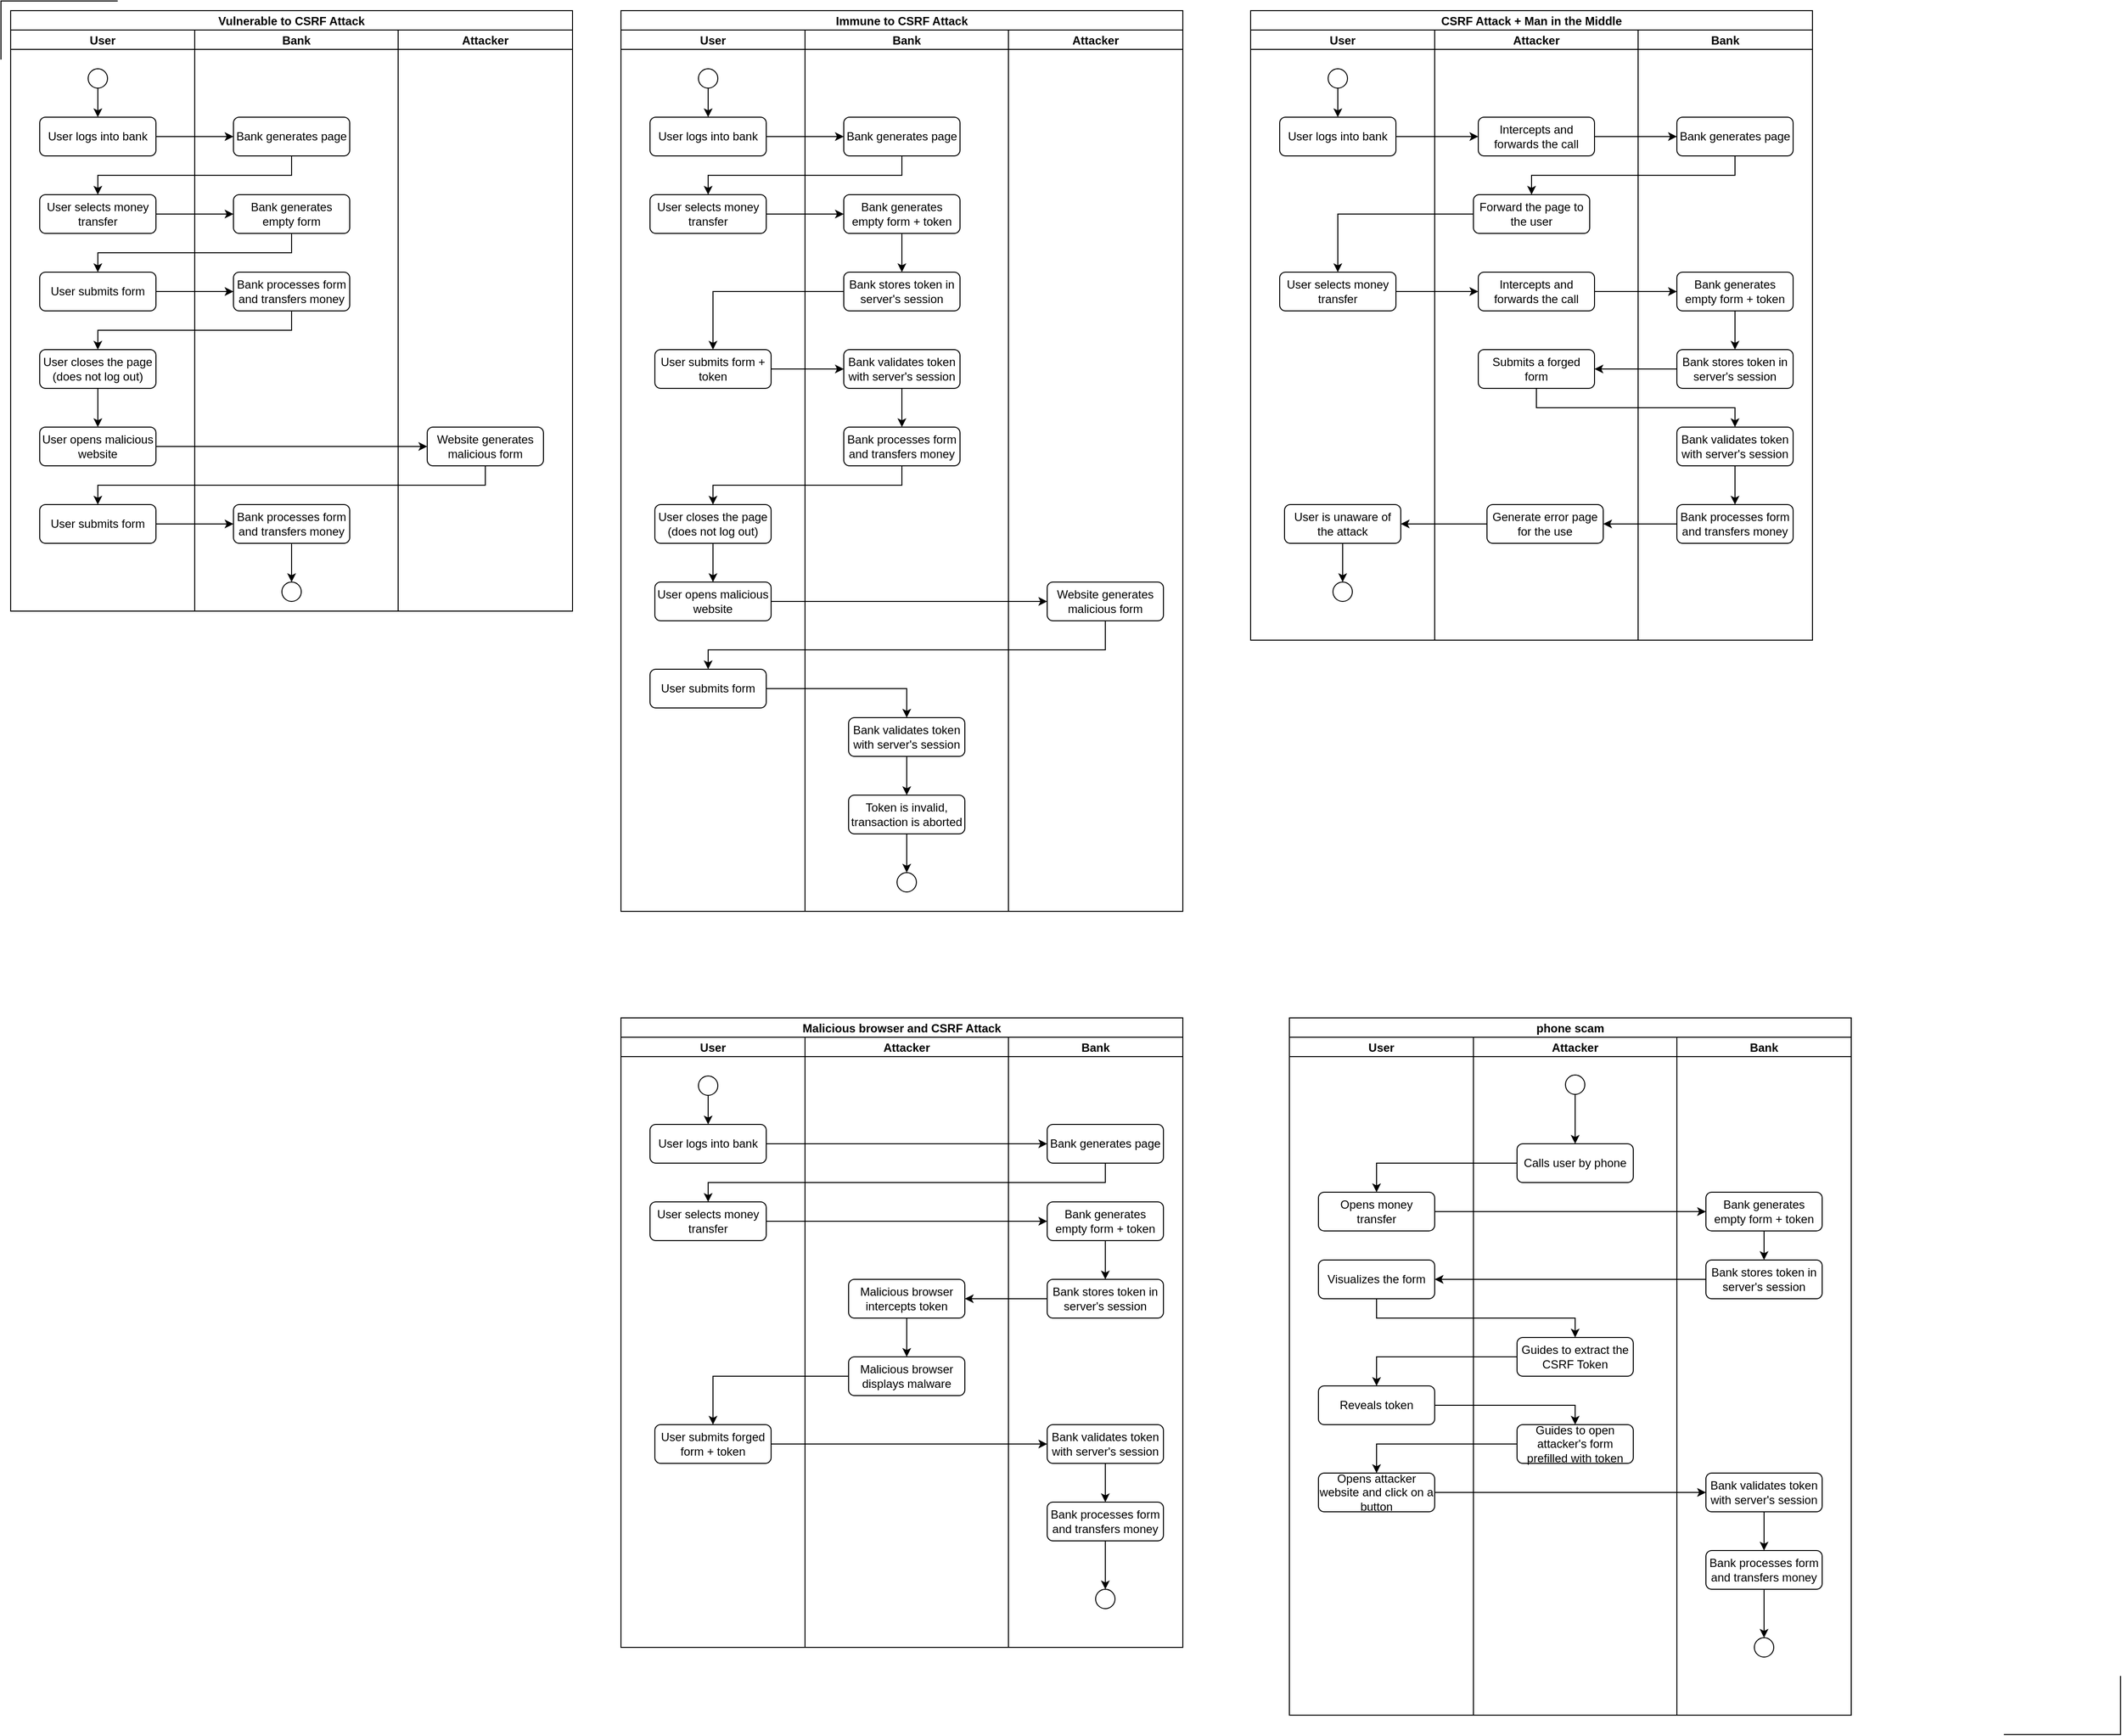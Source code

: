 <mxfile version="17.0.0" type="device"><diagram id="C5RBs43oDa-KdzZeNtuy" name="Page-1"><mxGraphModel dx="1186" dy="651" grid="1" gridSize="10" guides="1" tooltips="1" connect="1" arrows="1" fold="1" page="1" pageScale="1" pageWidth="827" pageHeight="1169" math="0" shadow="0"><root><mxCell id="WIyWlLk6GJQsqaUBKTNV-0"/><mxCell id="WIyWlLk6GJQsqaUBKTNV-1" parent="WIyWlLk6GJQsqaUBKTNV-0"/><mxCell id="8cMcLEsgt0kkqjrDDpPG-2" value="" style="edgeStyle=orthogonalEdgeStyle;rounded=0;orthogonalLoop=1;jettySize=auto;html=1;" parent="WIyWlLk6GJQsqaUBKTNV-1" source="WIyWlLk6GJQsqaUBKTNV-3" target="WIyWlLk6GJQsqaUBKTNV-11" edge="1"><mxGeometry relative="1" as="geometry"/></mxCell><mxCell id="WIyWlLk6GJQsqaUBKTNV-3" value="User logs into bank" style="rounded=1;whiteSpace=wrap;html=1;fontSize=12;glass=0;strokeWidth=1;shadow=0;" parent="WIyWlLk6GJQsqaUBKTNV-1" vertex="1"><mxGeometry x="40" y="180" width="120" height="40" as="geometry"/></mxCell><mxCell id="8cMcLEsgt0kkqjrDDpPG-7" value="" style="edgeStyle=orthogonalEdgeStyle;rounded=0;orthogonalLoop=1;jettySize=auto;html=1;entryX=0.5;entryY=0;entryDx=0;entryDy=0;" parent="WIyWlLk6GJQsqaUBKTNV-1" source="WIyWlLk6GJQsqaUBKTNV-11" target="8cMcLEsgt0kkqjrDDpPG-3" edge="1"><mxGeometry relative="1" as="geometry"><Array as="points"><mxPoint x="300" y="240"/><mxPoint x="100" y="240"/></Array></mxGeometry></mxCell><mxCell id="WIyWlLk6GJQsqaUBKTNV-11" value="Bank generates page" style="rounded=1;whiteSpace=wrap;html=1;fontSize=12;glass=0;strokeWidth=1;shadow=0;" parent="WIyWlLk6GJQsqaUBKTNV-1" vertex="1"><mxGeometry x="240" y="180" width="120" height="40" as="geometry"/></mxCell><mxCell id="8cMcLEsgt0kkqjrDDpPG-1" value="" style="edgeStyle=orthogonalEdgeStyle;rounded=0;orthogonalLoop=1;jettySize=auto;html=1;" parent="WIyWlLk6GJQsqaUBKTNV-1" source="8cMcLEsgt0kkqjrDDpPG-0" target="WIyWlLk6GJQsqaUBKTNV-3" edge="1"><mxGeometry relative="1" as="geometry"/></mxCell><mxCell id="8cMcLEsgt0kkqjrDDpPG-0" value="" style="ellipse;whiteSpace=wrap;html=1;aspect=fixed;" parent="WIyWlLk6GJQsqaUBKTNV-1" vertex="1"><mxGeometry x="90" y="130" width="20" height="20" as="geometry"/></mxCell><mxCell id="8cMcLEsgt0kkqjrDDpPG-6" value="" style="edgeStyle=orthogonalEdgeStyle;rounded=0;orthogonalLoop=1;jettySize=auto;html=1;" parent="WIyWlLk6GJQsqaUBKTNV-1" source="8cMcLEsgt0kkqjrDDpPG-3" target="8cMcLEsgt0kkqjrDDpPG-5" edge="1"><mxGeometry relative="1" as="geometry"/></mxCell><mxCell id="8cMcLEsgt0kkqjrDDpPG-3" value="User selects money transfer" style="rounded=1;whiteSpace=wrap;html=1;fontSize=12;glass=0;strokeWidth=1;shadow=0;" parent="WIyWlLk6GJQsqaUBKTNV-1" vertex="1"><mxGeometry x="40" y="260" width="120" height="40" as="geometry"/></mxCell><mxCell id="8cMcLEsgt0kkqjrDDpPG-10" style="edgeStyle=orthogonalEdgeStyle;rounded=0;orthogonalLoop=1;jettySize=auto;html=1;" parent="WIyWlLk6GJQsqaUBKTNV-1" source="8cMcLEsgt0kkqjrDDpPG-5" target="8cMcLEsgt0kkqjrDDpPG-8" edge="1"><mxGeometry relative="1" as="geometry"><Array as="points"><mxPoint x="300" y="320"/><mxPoint x="100" y="320"/></Array></mxGeometry></mxCell><mxCell id="8cMcLEsgt0kkqjrDDpPG-5" value="Bank generates empty form" style="rounded=1;whiteSpace=wrap;html=1;fontSize=12;glass=0;strokeWidth=1;shadow=0;" parent="WIyWlLk6GJQsqaUBKTNV-1" vertex="1"><mxGeometry x="240" y="260" width="120" height="40" as="geometry"/></mxCell><mxCell id="8cMcLEsgt0kkqjrDDpPG-11" value="" style="edgeStyle=orthogonalEdgeStyle;rounded=0;orthogonalLoop=1;jettySize=auto;html=1;" parent="WIyWlLk6GJQsqaUBKTNV-1" source="8cMcLEsgt0kkqjrDDpPG-8" target="8cMcLEsgt0kkqjrDDpPG-9" edge="1"><mxGeometry relative="1" as="geometry"/></mxCell><mxCell id="8cMcLEsgt0kkqjrDDpPG-15" value="" style="edgeStyle=orthogonalEdgeStyle;rounded=0;orthogonalLoop=1;jettySize=auto;html=1;exitX=0.5;exitY=1;exitDx=0;exitDy=0;" parent="WIyWlLk6GJQsqaUBKTNV-1" source="8cMcLEsgt0kkqjrDDpPG-9" target="8cMcLEsgt0kkqjrDDpPG-14" edge="1"><mxGeometry relative="1" as="geometry"/></mxCell><mxCell id="8cMcLEsgt0kkqjrDDpPG-8" value="User submits form" style="rounded=1;whiteSpace=wrap;html=1;fontSize=12;glass=0;strokeWidth=1;shadow=0;" parent="WIyWlLk6GJQsqaUBKTNV-1" vertex="1"><mxGeometry x="40" y="340" width="120" height="40" as="geometry"/></mxCell><mxCell id="8cMcLEsgt0kkqjrDDpPG-9" value="Bank processes form and transfers money" style="rounded=1;whiteSpace=wrap;html=1;fontSize=12;glass=0;strokeWidth=1;shadow=0;" parent="WIyWlLk6GJQsqaUBKTNV-1" vertex="1"><mxGeometry x="240" y="340" width="120" height="40" as="geometry"/></mxCell><mxCell id="8cMcLEsgt0kkqjrDDpPG-17" value="" style="edgeStyle=orthogonalEdgeStyle;rounded=0;orthogonalLoop=1;jettySize=auto;html=1;" parent="WIyWlLk6GJQsqaUBKTNV-1" source="8cMcLEsgt0kkqjrDDpPG-14" target="8cMcLEsgt0kkqjrDDpPG-16" edge="1"><mxGeometry relative="1" as="geometry"/></mxCell><mxCell id="8cMcLEsgt0kkqjrDDpPG-14" value="User closes the page (does not log out)" style="rounded=1;whiteSpace=wrap;html=1;fontSize=12;glass=0;strokeWidth=1;shadow=0;" parent="WIyWlLk6GJQsqaUBKTNV-1" vertex="1"><mxGeometry x="40" y="420" width="120" height="40" as="geometry"/></mxCell><mxCell id="8cMcLEsgt0kkqjrDDpPG-20" value="" style="edgeStyle=orthogonalEdgeStyle;rounded=0;orthogonalLoop=1;jettySize=auto;html=1;" parent="WIyWlLk6GJQsqaUBKTNV-1" source="8cMcLEsgt0kkqjrDDpPG-16" target="8cMcLEsgt0kkqjrDDpPG-18" edge="1"><mxGeometry relative="1" as="geometry"/></mxCell><mxCell id="8cMcLEsgt0kkqjrDDpPG-16" value="User opens malicious website" style="rounded=1;whiteSpace=wrap;html=1;fontSize=12;glass=0;strokeWidth=1;shadow=0;" parent="WIyWlLk6GJQsqaUBKTNV-1" vertex="1"><mxGeometry x="40" y="500" width="120" height="40" as="geometry"/></mxCell><mxCell id="8cMcLEsgt0kkqjrDDpPG-24" value="" style="edgeStyle=orthogonalEdgeStyle;rounded=0;orthogonalLoop=1;jettySize=auto;html=1;" parent="WIyWlLk6GJQsqaUBKTNV-1" source="8cMcLEsgt0kkqjrDDpPG-18" target="8cMcLEsgt0kkqjrDDpPG-21" edge="1"><mxGeometry relative="1" as="geometry"><Array as="points"><mxPoint x="500" y="560"/><mxPoint x="100" y="560"/></Array></mxGeometry></mxCell><mxCell id="8cMcLEsgt0kkqjrDDpPG-18" value="Website generates malicious form" style="rounded=1;whiteSpace=wrap;html=1;fontSize=12;glass=0;strokeWidth=1;shadow=0;" parent="WIyWlLk6GJQsqaUBKTNV-1" vertex="1"><mxGeometry x="440" y="500" width="120" height="40" as="geometry"/></mxCell><mxCell id="8cMcLEsgt0kkqjrDDpPG-23" value="" style="edgeStyle=orthogonalEdgeStyle;rounded=0;orthogonalLoop=1;jettySize=auto;html=1;" parent="WIyWlLk6GJQsqaUBKTNV-1" source="8cMcLEsgt0kkqjrDDpPG-21" target="8cMcLEsgt0kkqjrDDpPG-22" edge="1"><mxGeometry relative="1" as="geometry"/></mxCell><mxCell id="8cMcLEsgt0kkqjrDDpPG-21" value="User submits form" style="rounded=1;whiteSpace=wrap;html=1;fontSize=12;glass=0;strokeWidth=1;shadow=0;" parent="WIyWlLk6GJQsqaUBKTNV-1" vertex="1"><mxGeometry x="40" y="580" width="120" height="40" as="geometry"/></mxCell><mxCell id="8cMcLEsgt0kkqjrDDpPG-26" value="" style="edgeStyle=orthogonalEdgeStyle;rounded=0;orthogonalLoop=1;jettySize=auto;html=1;" parent="WIyWlLk6GJQsqaUBKTNV-1" source="8cMcLEsgt0kkqjrDDpPG-22" target="8cMcLEsgt0kkqjrDDpPG-25" edge="1"><mxGeometry relative="1" as="geometry"/></mxCell><mxCell id="8cMcLEsgt0kkqjrDDpPG-22" value="Bank processes form and transfers money" style="rounded=1;whiteSpace=wrap;html=1;fontSize=12;glass=0;strokeWidth=1;shadow=0;" parent="WIyWlLk6GJQsqaUBKTNV-1" vertex="1"><mxGeometry x="240" y="580" width="120" height="40" as="geometry"/></mxCell><mxCell id="8cMcLEsgt0kkqjrDDpPG-25" value="" style="ellipse;whiteSpace=wrap;html=1;aspect=fixed;" parent="WIyWlLk6GJQsqaUBKTNV-1" vertex="1"><mxGeometry x="290" y="660" width="20" height="20" as="geometry"/></mxCell><mxCell id="8cMcLEsgt0kkqjrDDpPG-27" value="Vulnerable to CSRF Attack" style="swimlane;childLayout=stackLayout;resizeParent=1;resizeParentMax=0;startSize=20;" parent="WIyWlLk6GJQsqaUBKTNV-1" vertex="1"><mxGeometry x="10" y="70" width="580" height="620" as="geometry"/></mxCell><mxCell id="8cMcLEsgt0kkqjrDDpPG-28" value="User" style="swimlane;startSize=20;" parent="8cMcLEsgt0kkqjrDDpPG-27" vertex="1"><mxGeometry y="20" width="190" height="600" as="geometry"/></mxCell><mxCell id="8cMcLEsgt0kkqjrDDpPG-29" value="Bank" style="swimlane;startSize=20;" parent="8cMcLEsgt0kkqjrDDpPG-27" vertex="1"><mxGeometry x="190" y="20" width="210" height="600" as="geometry"/></mxCell><mxCell id="8cMcLEsgt0kkqjrDDpPG-30" value="Attacker" style="swimlane;startSize=20;" parent="8cMcLEsgt0kkqjrDDpPG-27" vertex="1"><mxGeometry x="400" y="20" width="180" height="600" as="geometry"/></mxCell><mxCell id="8cMcLEsgt0kkqjrDDpPG-32" value="" style="edgeStyle=orthogonalEdgeStyle;rounded=0;orthogonalLoop=1;jettySize=auto;html=1;" parent="WIyWlLk6GJQsqaUBKTNV-1" source="8cMcLEsgt0kkqjrDDpPG-33" target="8cMcLEsgt0kkqjrDDpPG-35" edge="1"><mxGeometry relative="1" as="geometry"/></mxCell><mxCell id="8cMcLEsgt0kkqjrDDpPG-33" value="User logs into bank" style="rounded=1;whiteSpace=wrap;html=1;fontSize=12;glass=0;strokeWidth=1;shadow=0;" parent="WIyWlLk6GJQsqaUBKTNV-1" vertex="1"><mxGeometry x="670" y="180" width="120" height="40" as="geometry"/></mxCell><mxCell id="8cMcLEsgt0kkqjrDDpPG-34" value="" style="edgeStyle=orthogonalEdgeStyle;rounded=0;orthogonalLoop=1;jettySize=auto;html=1;entryX=0.5;entryY=0;entryDx=0;entryDy=0;" parent="WIyWlLk6GJQsqaUBKTNV-1" source="8cMcLEsgt0kkqjrDDpPG-35" target="8cMcLEsgt0kkqjrDDpPG-39" edge="1"><mxGeometry relative="1" as="geometry"><Array as="points"><mxPoint x="930" y="240"/><mxPoint x="730" y="240"/></Array></mxGeometry></mxCell><mxCell id="8cMcLEsgt0kkqjrDDpPG-35" value="Bank generates page" style="rounded=1;whiteSpace=wrap;html=1;fontSize=12;glass=0;strokeWidth=1;shadow=0;" parent="WIyWlLk6GJQsqaUBKTNV-1" vertex="1"><mxGeometry x="870" y="180" width="120" height="40" as="geometry"/></mxCell><mxCell id="8cMcLEsgt0kkqjrDDpPG-36" value="" style="edgeStyle=orthogonalEdgeStyle;rounded=0;orthogonalLoop=1;jettySize=auto;html=1;" parent="WIyWlLk6GJQsqaUBKTNV-1" source="8cMcLEsgt0kkqjrDDpPG-37" target="8cMcLEsgt0kkqjrDDpPG-33" edge="1"><mxGeometry relative="1" as="geometry"/></mxCell><mxCell id="8cMcLEsgt0kkqjrDDpPG-37" value="" style="ellipse;whiteSpace=wrap;html=1;aspect=fixed;" parent="WIyWlLk6GJQsqaUBKTNV-1" vertex="1"><mxGeometry x="720" y="130" width="20" height="20" as="geometry"/></mxCell><mxCell id="8cMcLEsgt0kkqjrDDpPG-38" value="" style="edgeStyle=orthogonalEdgeStyle;rounded=0;orthogonalLoop=1;jettySize=auto;html=1;" parent="WIyWlLk6GJQsqaUBKTNV-1" source="8cMcLEsgt0kkqjrDDpPG-39" target="8cMcLEsgt0kkqjrDDpPG-41" edge="1"><mxGeometry relative="1" as="geometry"/></mxCell><mxCell id="8cMcLEsgt0kkqjrDDpPG-39" value="User selects money transfer" style="rounded=1;whiteSpace=wrap;html=1;fontSize=12;glass=0;strokeWidth=1;shadow=0;" parent="WIyWlLk6GJQsqaUBKTNV-1" vertex="1"><mxGeometry x="670" y="260" width="120" height="40" as="geometry"/></mxCell><mxCell id="8cMcLEsgt0kkqjrDDpPG-40" style="edgeStyle=orthogonalEdgeStyle;rounded=0;orthogonalLoop=1;jettySize=auto;html=1;entryX=0.5;entryY=0;entryDx=0;entryDy=0;" parent="WIyWlLk6GJQsqaUBKTNV-1" source="8cMcLEsgt0kkqjrDDpPG-41" target="8cMcLEsgt0kkqjrDDpPG-61" edge="1"><mxGeometry relative="1" as="geometry"><Array as="points"><mxPoint x="930" y="330"/><mxPoint x="930" y="330"/></Array></mxGeometry></mxCell><mxCell id="8cMcLEsgt0kkqjrDDpPG-41" value="Bank generates empty form + token" style="rounded=1;whiteSpace=wrap;html=1;fontSize=12;glass=0;strokeWidth=1;shadow=0;" parent="WIyWlLk6GJQsqaUBKTNV-1" vertex="1"><mxGeometry x="870" y="260" width="120" height="40" as="geometry"/></mxCell><mxCell id="8cMcLEsgt0kkqjrDDpPG-57" value="Immune to CSRF Attack" style="swimlane;childLayout=stackLayout;resizeParent=1;resizeParentMax=0;startSize=20;" parent="WIyWlLk6GJQsqaUBKTNV-1" vertex="1"><mxGeometry x="640" y="70" width="580" height="930" as="geometry"/></mxCell><mxCell id="8cMcLEsgt0kkqjrDDpPG-58" value="User" style="swimlane;startSize=20;" parent="8cMcLEsgt0kkqjrDDpPG-57" vertex="1"><mxGeometry y="20" width="190" height="910" as="geometry"/></mxCell><mxCell id="8cMcLEsgt0kkqjrDDpPG-44" value="User submits form + token" style="rounded=1;whiteSpace=wrap;html=1;fontSize=12;glass=0;strokeWidth=1;shadow=0;" parent="8cMcLEsgt0kkqjrDDpPG-58" vertex="1"><mxGeometry x="35" y="330" width="120" height="40" as="geometry"/></mxCell><mxCell id="8cMcLEsgt0kkqjrDDpPG-47" value="User closes the page (does not log out)" style="rounded=1;whiteSpace=wrap;html=1;fontSize=12;glass=0;strokeWidth=1;shadow=0;" parent="8cMcLEsgt0kkqjrDDpPG-58" vertex="1"><mxGeometry x="35" y="490" width="120" height="40" as="geometry"/></mxCell><mxCell id="8cMcLEsgt0kkqjrDDpPG-49" value="User opens malicious website" style="rounded=1;whiteSpace=wrap;html=1;fontSize=12;glass=0;strokeWidth=1;shadow=0;" parent="8cMcLEsgt0kkqjrDDpPG-58" vertex="1"><mxGeometry x="35" y="570" width="120" height="40" as="geometry"/></mxCell><mxCell id="8cMcLEsgt0kkqjrDDpPG-46" value="" style="edgeStyle=orthogonalEdgeStyle;rounded=0;orthogonalLoop=1;jettySize=auto;html=1;" parent="8cMcLEsgt0kkqjrDDpPG-58" source="8cMcLEsgt0kkqjrDDpPG-47" target="8cMcLEsgt0kkqjrDDpPG-49" edge="1"><mxGeometry relative="1" as="geometry"/></mxCell><mxCell id="8cMcLEsgt0kkqjrDDpPG-53" value="User submits form" style="rounded=1;whiteSpace=wrap;html=1;fontSize=12;glass=0;strokeWidth=1;shadow=0;" parent="8cMcLEsgt0kkqjrDDpPG-58" vertex="1"><mxGeometry x="30" y="660" width="120" height="40" as="geometry"/></mxCell><mxCell id="8cMcLEsgt0kkqjrDDpPG-59" value="Bank" style="swimlane;startSize=20;" parent="8cMcLEsgt0kkqjrDDpPG-57" vertex="1"><mxGeometry x="190" y="20" width="210" height="910" as="geometry"/></mxCell><mxCell id="8cMcLEsgt0kkqjrDDpPG-45" value="Bank processes form and transfers money" style="rounded=1;whiteSpace=wrap;html=1;fontSize=12;glass=0;strokeWidth=1;shadow=0;" parent="8cMcLEsgt0kkqjrDDpPG-59" vertex="1"><mxGeometry x="40" y="410" width="120" height="40" as="geometry"/></mxCell><mxCell id="8cMcLEsgt0kkqjrDDpPG-55" value="Bank validates token with server's session" style="rounded=1;whiteSpace=wrap;html=1;fontSize=12;glass=0;strokeWidth=1;shadow=0;" parent="8cMcLEsgt0kkqjrDDpPG-59" vertex="1"><mxGeometry x="45" y="710" width="120" height="40" as="geometry"/></mxCell><mxCell id="8cMcLEsgt0kkqjrDDpPG-56" value="" style="ellipse;whiteSpace=wrap;html=1;aspect=fixed;" parent="8cMcLEsgt0kkqjrDDpPG-59" vertex="1"><mxGeometry x="95" y="870" width="20" height="20" as="geometry"/></mxCell><mxCell id="8cMcLEsgt0kkqjrDDpPG-54" value="" style="edgeStyle=orthogonalEdgeStyle;rounded=0;orthogonalLoop=1;jettySize=auto;html=1;entryX=0.5;entryY=0;entryDx=0;entryDy=0;" parent="8cMcLEsgt0kkqjrDDpPG-59" source="8cMcLEsgt0kkqjrDDpPG-55" target="8cMcLEsgt0kkqjrDDpPG-66" edge="1"><mxGeometry relative="1" as="geometry"/></mxCell><mxCell id="8cMcLEsgt0kkqjrDDpPG-61" value="&lt;div&gt;Bank stores token in server's session&lt;/div&gt;" style="rounded=1;whiteSpace=wrap;html=1;fontSize=12;glass=0;strokeWidth=1;shadow=0;" parent="8cMcLEsgt0kkqjrDDpPG-59" vertex="1"><mxGeometry x="40" y="250" width="120" height="40" as="geometry"/></mxCell><mxCell id="8cMcLEsgt0kkqjrDDpPG-65" value="" style="edgeStyle=orthogonalEdgeStyle;rounded=0;orthogonalLoop=1;jettySize=auto;html=1;" parent="8cMcLEsgt0kkqjrDDpPG-59" source="8cMcLEsgt0kkqjrDDpPG-64" target="8cMcLEsgt0kkqjrDDpPG-45" edge="1"><mxGeometry relative="1" as="geometry"/></mxCell><mxCell id="8cMcLEsgt0kkqjrDDpPG-64" value="Bank validates token with server's session" style="rounded=1;whiteSpace=wrap;html=1;fontSize=12;glass=0;strokeWidth=1;shadow=0;" parent="8cMcLEsgt0kkqjrDDpPG-59" vertex="1"><mxGeometry x="40" y="330" width="120" height="40" as="geometry"/></mxCell><mxCell id="8cMcLEsgt0kkqjrDDpPG-67" value="" style="edgeStyle=orthogonalEdgeStyle;rounded=0;orthogonalLoop=1;jettySize=auto;html=1;" parent="8cMcLEsgt0kkqjrDDpPG-59" source="8cMcLEsgt0kkqjrDDpPG-66" target="8cMcLEsgt0kkqjrDDpPG-56" edge="1"><mxGeometry relative="1" as="geometry"/></mxCell><mxCell id="8cMcLEsgt0kkqjrDDpPG-66" value="Token is invalid, transaction is aborted" style="rounded=1;whiteSpace=wrap;html=1;fontSize=12;glass=0;strokeWidth=1;shadow=0;" parent="8cMcLEsgt0kkqjrDDpPG-59" vertex="1"><mxGeometry x="45" y="790" width="120" height="40" as="geometry"/></mxCell><mxCell id="8cMcLEsgt0kkqjrDDpPG-60" value="Attacker" style="swimlane;startSize=20;" parent="8cMcLEsgt0kkqjrDDpPG-57" vertex="1"><mxGeometry x="400" y="20" width="180" height="910" as="geometry"/></mxCell><mxCell id="8cMcLEsgt0kkqjrDDpPG-51" value="Website generates malicious form" style="rounded=1;whiteSpace=wrap;html=1;fontSize=12;glass=0;strokeWidth=1;shadow=0;" parent="8cMcLEsgt0kkqjrDDpPG-60" vertex="1"><mxGeometry x="40" y="570" width="120" height="40" as="geometry"/></mxCell><mxCell id="8cMcLEsgt0kkqjrDDpPG-43" value="" style="edgeStyle=orthogonalEdgeStyle;rounded=0;orthogonalLoop=1;jettySize=auto;html=1;exitX=0.5;exitY=1;exitDx=0;exitDy=0;" parent="8cMcLEsgt0kkqjrDDpPG-57" source="8cMcLEsgt0kkqjrDDpPG-45" target="8cMcLEsgt0kkqjrDDpPG-47" edge="1"><mxGeometry relative="1" as="geometry"/></mxCell><mxCell id="8cMcLEsgt0kkqjrDDpPG-42" value="" style="edgeStyle=orthogonalEdgeStyle;rounded=0;orthogonalLoop=1;jettySize=auto;html=1;" parent="8cMcLEsgt0kkqjrDDpPG-57" source="8cMcLEsgt0kkqjrDDpPG-44" target="8cMcLEsgt0kkqjrDDpPG-64" edge="1"><mxGeometry relative="1" as="geometry"><mxPoint x="250" y="370" as="targetPoint"/><Array as="points"/></mxGeometry></mxCell><mxCell id="8cMcLEsgt0kkqjrDDpPG-52" value="" style="edgeStyle=orthogonalEdgeStyle;rounded=0;orthogonalLoop=1;jettySize=auto;html=1;" parent="8cMcLEsgt0kkqjrDDpPG-57" source="8cMcLEsgt0kkqjrDDpPG-53" target="8cMcLEsgt0kkqjrDDpPG-55" edge="1"><mxGeometry relative="1" as="geometry"/></mxCell><mxCell id="8cMcLEsgt0kkqjrDDpPG-50" value="" style="edgeStyle=orthogonalEdgeStyle;rounded=0;orthogonalLoop=1;jettySize=auto;html=1;" parent="8cMcLEsgt0kkqjrDDpPG-57" source="8cMcLEsgt0kkqjrDDpPG-51" target="8cMcLEsgt0kkqjrDDpPG-53" edge="1"><mxGeometry relative="1" as="geometry"><Array as="points"><mxPoint x="90" y="660"/></Array></mxGeometry></mxCell><mxCell id="8cMcLEsgt0kkqjrDDpPG-48" value="" style="edgeStyle=orthogonalEdgeStyle;rounded=0;orthogonalLoop=1;jettySize=auto;html=1;" parent="8cMcLEsgt0kkqjrDDpPG-57" source="8cMcLEsgt0kkqjrDDpPG-49" target="8cMcLEsgt0kkqjrDDpPG-51" edge="1"><mxGeometry relative="1" as="geometry"/></mxCell><mxCell id="8cMcLEsgt0kkqjrDDpPG-63" value="" style="edgeStyle=orthogonalEdgeStyle;rounded=0;orthogonalLoop=1;jettySize=auto;html=1;" parent="8cMcLEsgt0kkqjrDDpPG-57" source="8cMcLEsgt0kkqjrDDpPG-61" target="8cMcLEsgt0kkqjrDDpPG-44" edge="1"><mxGeometry relative="1" as="geometry"/></mxCell><mxCell id="8cMcLEsgt0kkqjrDDpPG-68" value="" style="shape=partialRectangle;whiteSpace=wrap;html=1;bottom=0;right=0;fillColor=none;" parent="WIyWlLk6GJQsqaUBKTNV-1" vertex="1"><mxGeometry y="60" width="120" height="60" as="geometry"/></mxCell><mxCell id="XbfTNyI1AYg-lKinc2ip-0" value="" style="edgeStyle=orthogonalEdgeStyle;rounded=0;orthogonalLoop=1;jettySize=auto;html=1;entryX=0;entryY=0.5;entryDx=0;entryDy=0;" edge="1" parent="WIyWlLk6GJQsqaUBKTNV-1" source="XbfTNyI1AYg-lKinc2ip-1" target="XbfTNyI1AYg-lKinc2ip-37"><mxGeometry relative="1" as="geometry"/></mxCell><mxCell id="XbfTNyI1AYg-lKinc2ip-1" value="User logs into bank" style="rounded=1;whiteSpace=wrap;html=1;fontSize=12;glass=0;strokeWidth=1;shadow=0;" vertex="1" parent="WIyWlLk6GJQsqaUBKTNV-1"><mxGeometry x="1320" y="180" width="120" height="40" as="geometry"/></mxCell><mxCell id="XbfTNyI1AYg-lKinc2ip-4" value="" style="edgeStyle=orthogonalEdgeStyle;rounded=0;orthogonalLoop=1;jettySize=auto;html=1;" edge="1" parent="WIyWlLk6GJQsqaUBKTNV-1" source="XbfTNyI1AYg-lKinc2ip-5" target="XbfTNyI1AYg-lKinc2ip-1"><mxGeometry relative="1" as="geometry"/></mxCell><mxCell id="XbfTNyI1AYg-lKinc2ip-5" value="" style="ellipse;whiteSpace=wrap;html=1;aspect=fixed;" vertex="1" parent="WIyWlLk6GJQsqaUBKTNV-1"><mxGeometry x="1370" y="130" width="20" height="20" as="geometry"/></mxCell><mxCell id="XbfTNyI1AYg-lKinc2ip-10" value="CSRF Attack + Man in the Middle" style="swimlane;childLayout=stackLayout;resizeParent=1;resizeParentMax=0;startSize=20;" vertex="1" parent="WIyWlLk6GJQsqaUBKTNV-1"><mxGeometry x="1290" y="70" width="580" height="650" as="geometry"/></mxCell><mxCell id="XbfTNyI1AYg-lKinc2ip-49" value="" style="edgeStyle=orthogonalEdgeStyle;rounded=0;orthogonalLoop=1;jettySize=auto;html=1;" edge="1" parent="XbfTNyI1AYg-lKinc2ip-10" source="XbfTNyI1AYg-lKinc2ip-18" target="XbfTNyI1AYg-lKinc2ip-13"><mxGeometry relative="1" as="geometry"/></mxCell><mxCell id="XbfTNyI1AYg-lKinc2ip-15" value="" style="edgeStyle=orthogonalEdgeStyle;rounded=0;orthogonalLoop=1;jettySize=auto;html=1;" edge="1" parent="XbfTNyI1AYg-lKinc2ip-10" source="XbfTNyI1AYg-lKinc2ip-13" target="XbfTNyI1AYg-lKinc2ip-14"><mxGeometry relative="1" as="geometry"/></mxCell><mxCell id="XbfTNyI1AYg-lKinc2ip-54" value="" style="edgeStyle=orthogonalEdgeStyle;rounded=0;orthogonalLoop=1;jettySize=auto;html=1;" edge="1" parent="XbfTNyI1AYg-lKinc2ip-10" source="XbfTNyI1AYg-lKinc2ip-52" target="XbfTNyI1AYg-lKinc2ip-53"><mxGeometry relative="1" as="geometry"/></mxCell><mxCell id="XbfTNyI1AYg-lKinc2ip-56" value="" style="edgeStyle=orthogonalEdgeStyle;rounded=0;orthogonalLoop=1;jettySize=auto;html=1;" edge="1" parent="XbfTNyI1AYg-lKinc2ip-10" source="XbfTNyI1AYg-lKinc2ip-53" target="XbfTNyI1AYg-lKinc2ip-55"><mxGeometry relative="1" as="geometry"><Array as="points"><mxPoint x="400" y="290"/><mxPoint x="400" y="290"/></Array></mxGeometry></mxCell><mxCell id="XbfTNyI1AYg-lKinc2ip-11" value="User" style="swimlane;startSize=20;" vertex="1" parent="XbfTNyI1AYg-lKinc2ip-10"><mxGeometry y="20" width="190" height="630" as="geometry"/></mxCell><mxCell id="XbfTNyI1AYg-lKinc2ip-51" value="" style="edgeStyle=orthogonalEdgeStyle;rounded=0;orthogonalLoop=1;jettySize=auto;html=1;" edge="1" parent="XbfTNyI1AYg-lKinc2ip-11" source="XbfTNyI1AYg-lKinc2ip-14" target="XbfTNyI1AYg-lKinc2ip-20"><mxGeometry relative="1" as="geometry"/></mxCell><mxCell id="XbfTNyI1AYg-lKinc2ip-14" value="User is unaware of the attack" style="rounded=1;whiteSpace=wrap;html=1;fontSize=12;glass=0;strokeWidth=1;shadow=0;" vertex="1" parent="XbfTNyI1AYg-lKinc2ip-11"><mxGeometry x="35" y="490" width="120" height="40" as="geometry"/></mxCell><mxCell id="XbfTNyI1AYg-lKinc2ip-20" value="" style="ellipse;whiteSpace=wrap;html=1;aspect=fixed;" vertex="1" parent="XbfTNyI1AYg-lKinc2ip-11"><mxGeometry x="85" y="570" width="20" height="20" as="geometry"/></mxCell><mxCell id="XbfTNyI1AYg-lKinc2ip-52" value="User selects money transfer" style="rounded=1;whiteSpace=wrap;html=1;fontSize=12;glass=0;strokeWidth=1;shadow=0;" vertex="1" parent="XbfTNyI1AYg-lKinc2ip-11"><mxGeometry x="30" y="250" width="120" height="40" as="geometry"/></mxCell><mxCell id="XbfTNyI1AYg-lKinc2ip-17" value="Attacker" style="swimlane;startSize=20;" vertex="1" parent="XbfTNyI1AYg-lKinc2ip-10"><mxGeometry x="190" y="20" width="210" height="630" as="geometry"/></mxCell><mxCell id="XbfTNyI1AYg-lKinc2ip-37" value="Intercepts and forwards the call" style="rounded=1;whiteSpace=wrap;html=1;fontSize=12;glass=0;strokeWidth=1;shadow=0;" vertex="1" parent="XbfTNyI1AYg-lKinc2ip-17"><mxGeometry x="45" y="90" width="120" height="40" as="geometry"/></mxCell><mxCell id="XbfTNyI1AYg-lKinc2ip-13" value="Generate error page for the use" style="rounded=1;whiteSpace=wrap;html=1;fontSize=12;glass=0;strokeWidth=1;shadow=0;" vertex="1" parent="XbfTNyI1AYg-lKinc2ip-17"><mxGeometry x="54" y="490" width="120" height="40" as="geometry"/></mxCell><mxCell id="XbfTNyI1AYg-lKinc2ip-53" value="Intercepts and forwards the call" style="rounded=1;whiteSpace=wrap;html=1;fontSize=12;glass=0;strokeWidth=1;shadow=0;" vertex="1" parent="XbfTNyI1AYg-lKinc2ip-17"><mxGeometry x="45" y="250" width="120" height="40" as="geometry"/></mxCell><mxCell id="XbfTNyI1AYg-lKinc2ip-59" value="Forward the page to the user" style="rounded=1;whiteSpace=wrap;html=1;fontSize=12;glass=0;strokeWidth=1;shadow=0;" vertex="1" parent="XbfTNyI1AYg-lKinc2ip-17"><mxGeometry x="40" y="170" width="120" height="40" as="geometry"/></mxCell><mxCell id="XbfTNyI1AYg-lKinc2ip-40" value="Submits a forged form" style="rounded=1;whiteSpace=wrap;html=1;fontSize=12;glass=0;strokeWidth=1;shadow=0;" vertex="1" parent="XbfTNyI1AYg-lKinc2ip-17"><mxGeometry x="45" y="330" width="120" height="40" as="geometry"/></mxCell><mxCell id="XbfTNyI1AYg-lKinc2ip-27" value="Bank" style="swimlane;startSize=20;" vertex="1" parent="XbfTNyI1AYg-lKinc2ip-10"><mxGeometry x="400" y="20" width="180" height="630" as="geometry"/></mxCell><mxCell id="XbfTNyI1AYg-lKinc2ip-3" value="Bank generates page" style="rounded=1;whiteSpace=wrap;html=1;fontSize=12;glass=0;strokeWidth=1;shadow=0;" vertex="1" parent="XbfTNyI1AYg-lKinc2ip-27"><mxGeometry x="40" y="90" width="120" height="40" as="geometry"/></mxCell><mxCell id="XbfTNyI1AYg-lKinc2ip-22" value="&lt;div&gt;Bank stores token in server's session&lt;/div&gt;" style="rounded=1;whiteSpace=wrap;html=1;fontSize=12;glass=0;strokeWidth=1;shadow=0;" vertex="1" parent="XbfTNyI1AYg-lKinc2ip-27"><mxGeometry x="40" y="330" width="120" height="40" as="geometry"/></mxCell><mxCell id="XbfTNyI1AYg-lKinc2ip-24" value="Bank validates token with server's session" style="rounded=1;whiteSpace=wrap;html=1;fontSize=12;glass=0;strokeWidth=1;shadow=0;" vertex="1" parent="XbfTNyI1AYg-lKinc2ip-27"><mxGeometry x="40" y="410" width="120" height="40" as="geometry"/></mxCell><mxCell id="XbfTNyI1AYg-lKinc2ip-18" value="Bank processes form and transfers money" style="rounded=1;whiteSpace=wrap;html=1;fontSize=12;glass=0;strokeWidth=1;shadow=0;" vertex="1" parent="XbfTNyI1AYg-lKinc2ip-27"><mxGeometry x="40" y="490" width="120" height="40" as="geometry"/></mxCell><mxCell id="XbfTNyI1AYg-lKinc2ip-23" value="" style="edgeStyle=orthogonalEdgeStyle;rounded=0;orthogonalLoop=1;jettySize=auto;html=1;" edge="1" parent="XbfTNyI1AYg-lKinc2ip-27" source="XbfTNyI1AYg-lKinc2ip-24" target="XbfTNyI1AYg-lKinc2ip-18"><mxGeometry relative="1" as="geometry"/></mxCell><mxCell id="XbfTNyI1AYg-lKinc2ip-62" value="" style="edgeStyle=orthogonalEdgeStyle;rounded=0;orthogonalLoop=1;jettySize=auto;html=1;" edge="1" parent="XbfTNyI1AYg-lKinc2ip-27" source="XbfTNyI1AYg-lKinc2ip-55" target="XbfTNyI1AYg-lKinc2ip-22"><mxGeometry relative="1" as="geometry"/></mxCell><mxCell id="XbfTNyI1AYg-lKinc2ip-55" value="Bank generates empty form + token" style="rounded=1;whiteSpace=wrap;html=1;fontSize=12;glass=0;strokeWidth=1;shadow=0;" vertex="1" parent="XbfTNyI1AYg-lKinc2ip-27"><mxGeometry x="40" y="250" width="120" height="40" as="geometry"/></mxCell><mxCell id="XbfTNyI1AYg-lKinc2ip-38" value="" style="edgeStyle=orthogonalEdgeStyle;rounded=0;orthogonalLoop=1;jettySize=auto;html=1;" edge="1" parent="XbfTNyI1AYg-lKinc2ip-10" source="XbfTNyI1AYg-lKinc2ip-37" target="XbfTNyI1AYg-lKinc2ip-3"><mxGeometry relative="1" as="geometry"><Array as="points"><mxPoint x="400" y="130"/><mxPoint x="400" y="130"/></Array></mxGeometry></mxCell><mxCell id="XbfTNyI1AYg-lKinc2ip-39" value="" style="edgeStyle=orthogonalEdgeStyle;rounded=0;orthogonalLoop=1;jettySize=auto;html=1;entryX=0.5;entryY=0;entryDx=0;entryDy=0;" edge="1" parent="XbfTNyI1AYg-lKinc2ip-10" source="XbfTNyI1AYg-lKinc2ip-3" target="XbfTNyI1AYg-lKinc2ip-59"><mxGeometry relative="1" as="geometry"><Array as="points"><mxPoint x="500" y="170"/><mxPoint x="290" y="170"/></Array></mxGeometry></mxCell><mxCell id="XbfTNyI1AYg-lKinc2ip-48" value="" style="edgeStyle=orthogonalEdgeStyle;rounded=0;orthogonalLoop=1;jettySize=auto;html=1;entryX=0.5;entryY=0;entryDx=0;entryDy=0;exitX=0;exitY=0.5;exitDx=0;exitDy=0;" edge="1" parent="XbfTNyI1AYg-lKinc2ip-10" source="XbfTNyI1AYg-lKinc2ip-59" target="XbfTNyI1AYg-lKinc2ip-52"><mxGeometry relative="1" as="geometry"><Array as="points"><mxPoint x="90" y="210"/></Array></mxGeometry></mxCell><mxCell id="XbfTNyI1AYg-lKinc2ip-61" style="edgeStyle=orthogonalEdgeStyle;rounded=0;orthogonalLoop=1;jettySize=auto;html=1;entryX=0.5;entryY=0;entryDx=0;entryDy=0;" edge="1" parent="XbfTNyI1AYg-lKinc2ip-10" source="XbfTNyI1AYg-lKinc2ip-40" target="XbfTNyI1AYg-lKinc2ip-24"><mxGeometry relative="1" as="geometry"><Array as="points"><mxPoint x="295" y="410"/><mxPoint x="500" y="410"/></Array></mxGeometry></mxCell><mxCell id="XbfTNyI1AYg-lKinc2ip-60" value="" style="edgeStyle=orthogonalEdgeStyle;rounded=0;orthogonalLoop=1;jettySize=auto;html=1;" edge="1" parent="XbfTNyI1AYg-lKinc2ip-10" source="XbfTNyI1AYg-lKinc2ip-22" target="XbfTNyI1AYg-lKinc2ip-40"><mxGeometry relative="1" as="geometry"/></mxCell><mxCell id="XbfTNyI1AYg-lKinc2ip-35" value="" style="shape=partialRectangle;whiteSpace=wrap;html=1;bottom=0;right=0;fillColor=none;rotation=180;" vertex="1" parent="WIyWlLk6GJQsqaUBKTNV-1"><mxGeometry x="2068" y="1790" width="120" height="60" as="geometry"/></mxCell><mxCell id="XbfTNyI1AYg-lKinc2ip-129" value="" style="edgeStyle=orthogonalEdgeStyle;rounded=0;orthogonalLoop=1;jettySize=auto;html=1;" edge="1" parent="WIyWlLk6GJQsqaUBKTNV-1" source="XbfTNyI1AYg-lKinc2ip-130" target="XbfTNyI1AYg-lKinc2ip-132"><mxGeometry relative="1" as="geometry"/></mxCell><mxCell id="XbfTNyI1AYg-lKinc2ip-130" value="User logs into bank" style="rounded=1;whiteSpace=wrap;html=1;fontSize=12;glass=0;strokeWidth=1;shadow=0;" vertex="1" parent="WIyWlLk6GJQsqaUBKTNV-1"><mxGeometry x="670" y="1220" width="120" height="40" as="geometry"/></mxCell><mxCell id="XbfTNyI1AYg-lKinc2ip-131" value="" style="edgeStyle=orthogonalEdgeStyle;rounded=0;orthogonalLoop=1;jettySize=auto;html=1;entryX=0.5;entryY=0;entryDx=0;entryDy=0;" edge="1" parent="WIyWlLk6GJQsqaUBKTNV-1" source="XbfTNyI1AYg-lKinc2ip-132" target="XbfTNyI1AYg-lKinc2ip-136"><mxGeometry relative="1" as="geometry"><Array as="points"><mxPoint x="1140" y="1280"/><mxPoint x="730" y="1280"/></Array></mxGeometry></mxCell><mxCell id="XbfTNyI1AYg-lKinc2ip-133" value="" style="edgeStyle=orthogonalEdgeStyle;rounded=0;orthogonalLoop=1;jettySize=auto;html=1;" edge="1" parent="WIyWlLk6GJQsqaUBKTNV-1" source="XbfTNyI1AYg-lKinc2ip-134" target="XbfTNyI1AYg-lKinc2ip-130"><mxGeometry relative="1" as="geometry"/></mxCell><mxCell id="XbfTNyI1AYg-lKinc2ip-134" value="" style="ellipse;whiteSpace=wrap;html=1;aspect=fixed;" vertex="1" parent="WIyWlLk6GJQsqaUBKTNV-1"><mxGeometry x="720" y="1170" width="20" height="20" as="geometry"/></mxCell><mxCell id="XbfTNyI1AYg-lKinc2ip-135" value="" style="edgeStyle=orthogonalEdgeStyle;rounded=0;orthogonalLoop=1;jettySize=auto;html=1;" edge="1" parent="WIyWlLk6GJQsqaUBKTNV-1" source="XbfTNyI1AYg-lKinc2ip-136" target="XbfTNyI1AYg-lKinc2ip-138"><mxGeometry relative="1" as="geometry"/></mxCell><mxCell id="XbfTNyI1AYg-lKinc2ip-136" value="User selects money transfer" style="rounded=1;whiteSpace=wrap;html=1;fontSize=12;glass=0;strokeWidth=1;shadow=0;" vertex="1" parent="WIyWlLk6GJQsqaUBKTNV-1"><mxGeometry x="670" y="1300" width="120" height="40" as="geometry"/></mxCell><mxCell id="XbfTNyI1AYg-lKinc2ip-139" value="Malicious browser and CSRF Attack" style="swimlane;childLayout=stackLayout;resizeParent=1;resizeParentMax=0;startSize=20;" vertex="1" parent="WIyWlLk6GJQsqaUBKTNV-1"><mxGeometry x="640" y="1110" width="580" height="650" as="geometry"/></mxCell><mxCell id="XbfTNyI1AYg-lKinc2ip-140" value="User" style="swimlane;startSize=20;" vertex="1" parent="XbfTNyI1AYg-lKinc2ip-139"><mxGeometry y="20" width="190" height="630" as="geometry"/></mxCell><mxCell id="XbfTNyI1AYg-lKinc2ip-141" value="User submits forged form + token" style="rounded=1;whiteSpace=wrap;html=1;fontSize=12;glass=0;strokeWidth=1;shadow=0;" vertex="1" parent="XbfTNyI1AYg-lKinc2ip-140"><mxGeometry x="35" y="400" width="120" height="40" as="geometry"/></mxCell><mxCell id="XbfTNyI1AYg-lKinc2ip-146" value="Attacker" style="swimlane;startSize=20;" vertex="1" parent="XbfTNyI1AYg-lKinc2ip-139"><mxGeometry x="190" y="20" width="210" height="630" as="geometry"/></mxCell><mxCell id="XbfTNyI1AYg-lKinc2ip-167" value="" style="edgeStyle=orthogonalEdgeStyle;rounded=0;orthogonalLoop=1;jettySize=auto;html=1;" edge="1" parent="XbfTNyI1AYg-lKinc2ip-146" source="XbfTNyI1AYg-lKinc2ip-164" target="XbfTNyI1AYg-lKinc2ip-166"><mxGeometry relative="1" as="geometry"/></mxCell><mxCell id="XbfTNyI1AYg-lKinc2ip-164" value="Malicious browser intercepts token" style="rounded=1;whiteSpace=wrap;html=1;fontSize=12;glass=0;strokeWidth=1;shadow=0;" vertex="1" parent="XbfTNyI1AYg-lKinc2ip-146"><mxGeometry x="45" y="250" width="120" height="40" as="geometry"/></mxCell><mxCell id="XbfTNyI1AYg-lKinc2ip-166" value="Malicious browser displays malware" style="rounded=1;whiteSpace=wrap;html=1;fontSize=12;glass=0;strokeWidth=1;shadow=0;" vertex="1" parent="XbfTNyI1AYg-lKinc2ip-146"><mxGeometry x="45" y="330" width="120" height="40" as="geometry"/></mxCell><mxCell id="XbfTNyI1AYg-lKinc2ip-156" value="Bank" style="swimlane;startSize=20;" vertex="1" parent="XbfTNyI1AYg-lKinc2ip-139"><mxGeometry x="400" y="20" width="180" height="630" as="geometry"/></mxCell><mxCell id="XbfTNyI1AYg-lKinc2ip-170" value="" style="edgeStyle=orthogonalEdgeStyle;rounded=0;orthogonalLoop=1;jettySize=auto;html=1;" edge="1" parent="XbfTNyI1AYg-lKinc2ip-156" source="XbfTNyI1AYg-lKinc2ip-147" target="XbfTNyI1AYg-lKinc2ip-149"><mxGeometry relative="1" as="geometry"/></mxCell><mxCell id="XbfTNyI1AYg-lKinc2ip-147" value="Bank processes form and transfers money" style="rounded=1;whiteSpace=wrap;html=1;fontSize=12;glass=0;strokeWidth=1;shadow=0;" vertex="1" parent="XbfTNyI1AYg-lKinc2ip-156"><mxGeometry x="40" y="480" width="120" height="40" as="geometry"/></mxCell><mxCell id="XbfTNyI1AYg-lKinc2ip-153" value="Bank validates token with server's session" style="rounded=1;whiteSpace=wrap;html=1;fontSize=12;glass=0;strokeWidth=1;shadow=0;" vertex="1" parent="XbfTNyI1AYg-lKinc2ip-156"><mxGeometry x="40" y="400" width="120" height="40" as="geometry"/></mxCell><mxCell id="XbfTNyI1AYg-lKinc2ip-151" value="&lt;div&gt;Bank stores token in server's session&lt;/div&gt;" style="rounded=1;whiteSpace=wrap;html=1;fontSize=12;glass=0;strokeWidth=1;shadow=0;" vertex="1" parent="XbfTNyI1AYg-lKinc2ip-156"><mxGeometry x="40" y="250" width="120" height="40" as="geometry"/></mxCell><mxCell id="XbfTNyI1AYg-lKinc2ip-138" value="Bank generates empty form + token" style="rounded=1;whiteSpace=wrap;html=1;fontSize=12;glass=0;strokeWidth=1;shadow=0;" vertex="1" parent="XbfTNyI1AYg-lKinc2ip-156"><mxGeometry x="40" y="170" width="120" height="40" as="geometry"/></mxCell><mxCell id="XbfTNyI1AYg-lKinc2ip-132" value="Bank generates page" style="rounded=1;whiteSpace=wrap;html=1;fontSize=12;glass=0;strokeWidth=1;shadow=0;" vertex="1" parent="XbfTNyI1AYg-lKinc2ip-156"><mxGeometry x="40" y="90" width="120" height="40" as="geometry"/></mxCell><mxCell id="XbfTNyI1AYg-lKinc2ip-152" value="" style="edgeStyle=orthogonalEdgeStyle;rounded=0;orthogonalLoop=1;jettySize=auto;html=1;" edge="1" parent="XbfTNyI1AYg-lKinc2ip-156" source="XbfTNyI1AYg-lKinc2ip-153" target="XbfTNyI1AYg-lKinc2ip-147"><mxGeometry relative="1" as="geometry"/></mxCell><mxCell id="XbfTNyI1AYg-lKinc2ip-137" style="edgeStyle=orthogonalEdgeStyle;rounded=0;orthogonalLoop=1;jettySize=auto;html=1;entryX=0.5;entryY=0;entryDx=0;entryDy=0;" edge="1" parent="XbfTNyI1AYg-lKinc2ip-156" source="XbfTNyI1AYg-lKinc2ip-138" target="XbfTNyI1AYg-lKinc2ip-151"><mxGeometry relative="1" as="geometry"><Array as="points"><mxPoint x="100" y="230"/><mxPoint x="100" y="230"/></Array></mxGeometry></mxCell><mxCell id="XbfTNyI1AYg-lKinc2ip-149" value="" style="ellipse;whiteSpace=wrap;html=1;aspect=fixed;" vertex="1" parent="XbfTNyI1AYg-lKinc2ip-156"><mxGeometry x="90" y="570" width="20" height="20" as="geometry"/></mxCell><mxCell id="XbfTNyI1AYg-lKinc2ip-163" value="" style="edgeStyle=orthogonalEdgeStyle;rounded=0;orthogonalLoop=1;jettySize=auto;html=1;entryX=1;entryY=0.5;entryDx=0;entryDy=0;" edge="1" parent="XbfTNyI1AYg-lKinc2ip-139" source="XbfTNyI1AYg-lKinc2ip-151" target="XbfTNyI1AYg-lKinc2ip-164"><mxGeometry relative="1" as="geometry"/></mxCell><mxCell id="XbfTNyI1AYg-lKinc2ip-168" value="" style="edgeStyle=orthogonalEdgeStyle;rounded=0;orthogonalLoop=1;jettySize=auto;html=1;" edge="1" parent="XbfTNyI1AYg-lKinc2ip-139" source="XbfTNyI1AYg-lKinc2ip-166" target="XbfTNyI1AYg-lKinc2ip-141"><mxGeometry relative="1" as="geometry"/></mxCell><mxCell id="XbfTNyI1AYg-lKinc2ip-169" style="edgeStyle=orthogonalEdgeStyle;rounded=0;orthogonalLoop=1;jettySize=auto;html=1;entryX=0;entryY=0.5;entryDx=0;entryDy=0;" edge="1" parent="XbfTNyI1AYg-lKinc2ip-139" source="XbfTNyI1AYg-lKinc2ip-141" target="XbfTNyI1AYg-lKinc2ip-153"><mxGeometry relative="1" as="geometry"/></mxCell><mxCell id="XbfTNyI1AYg-lKinc2ip-178" value="phone scam" style="swimlane;childLayout=stackLayout;resizeParent=1;resizeParentMax=0;startSize=20;" vertex="1" parent="WIyWlLk6GJQsqaUBKTNV-1"><mxGeometry x="1330" y="1110" width="580" height="720" as="geometry"/></mxCell><mxCell id="XbfTNyI1AYg-lKinc2ip-179" value="User" style="swimlane;startSize=20;" vertex="1" parent="XbfTNyI1AYg-lKinc2ip-178"><mxGeometry y="20" width="190" height="700" as="geometry"/></mxCell><mxCell id="XbfTNyI1AYg-lKinc2ip-172" value="Opens money transfer" style="rounded=1;whiteSpace=wrap;html=1;fontSize=12;glass=0;strokeWidth=1;shadow=0;" vertex="1" parent="XbfTNyI1AYg-lKinc2ip-179"><mxGeometry x="30" y="160" width="120" height="40" as="geometry"/></mxCell><mxCell id="XbfTNyI1AYg-lKinc2ip-203" value="Reveals token" style="rounded=1;whiteSpace=wrap;html=1;fontSize=12;glass=0;strokeWidth=1;shadow=0;" vertex="1" parent="XbfTNyI1AYg-lKinc2ip-179"><mxGeometry x="30" y="360" width="120" height="40" as="geometry"/></mxCell><mxCell id="XbfTNyI1AYg-lKinc2ip-211" value="Visualizes the form" style="rounded=1;whiteSpace=wrap;html=1;fontSize=12;glass=0;strokeWidth=1;shadow=0;" vertex="1" parent="XbfTNyI1AYg-lKinc2ip-179"><mxGeometry x="30" y="230" width="120" height="40" as="geometry"/></mxCell><mxCell id="XbfTNyI1AYg-lKinc2ip-215" value="Opens attacker website and click on a button" style="rounded=1;whiteSpace=wrap;html=1;fontSize=12;glass=0;strokeWidth=1;shadow=0;" vertex="1" parent="XbfTNyI1AYg-lKinc2ip-179"><mxGeometry x="30" y="450" width="120" height="40" as="geometry"/></mxCell><mxCell id="XbfTNyI1AYg-lKinc2ip-181" value="Attacker" style="swimlane;startSize=20;" vertex="1" parent="XbfTNyI1AYg-lKinc2ip-178"><mxGeometry x="190" y="20" width="210" height="700" as="geometry"/></mxCell><mxCell id="XbfTNyI1AYg-lKinc2ip-200" value="" style="edgeStyle=orthogonalEdgeStyle;rounded=0;orthogonalLoop=1;jettySize=auto;html=1;" edge="1" parent="XbfTNyI1AYg-lKinc2ip-181" source="XbfTNyI1AYg-lKinc2ip-175" target="XbfTNyI1AYg-lKinc2ip-198"><mxGeometry relative="1" as="geometry"/></mxCell><mxCell id="XbfTNyI1AYg-lKinc2ip-175" value="" style="ellipse;whiteSpace=wrap;html=1;aspect=fixed;" vertex="1" parent="XbfTNyI1AYg-lKinc2ip-181"><mxGeometry x="95" y="39" width="20" height="20" as="geometry"/></mxCell><mxCell id="XbfTNyI1AYg-lKinc2ip-198" value="Calls user by phone" style="rounded=1;whiteSpace=wrap;html=1;fontSize=12;glass=0;strokeWidth=1;shadow=0;" vertex="1" parent="XbfTNyI1AYg-lKinc2ip-181"><mxGeometry x="45" y="110" width="120" height="40" as="geometry"/></mxCell><mxCell id="XbfTNyI1AYg-lKinc2ip-201" value="Guides to extract the CSRF Token" style="rounded=1;whiteSpace=wrap;html=1;fontSize=12;glass=0;strokeWidth=1;shadow=0;" vertex="1" parent="XbfTNyI1AYg-lKinc2ip-181"><mxGeometry x="45" y="310" width="120" height="40" as="geometry"/></mxCell><mxCell id="XbfTNyI1AYg-lKinc2ip-206" value="Guides to open attacker's form prefilled with token" style="rounded=1;whiteSpace=wrap;html=1;fontSize=12;glass=0;strokeWidth=1;shadow=0;" vertex="1" parent="XbfTNyI1AYg-lKinc2ip-181"><mxGeometry x="45" y="400" width="120" height="40" as="geometry"/></mxCell><mxCell id="XbfTNyI1AYg-lKinc2ip-185" value="Bank" style="swimlane;startSize=20;" vertex="1" parent="XbfTNyI1AYg-lKinc2ip-178"><mxGeometry x="400" y="20" width="180" height="700" as="geometry"/></mxCell><mxCell id="XbfTNyI1AYg-lKinc2ip-207" value="&lt;div&gt;Bank stores token in server's session&lt;/div&gt;" style="rounded=1;whiteSpace=wrap;html=1;fontSize=12;glass=0;strokeWidth=1;shadow=0;" vertex="1" parent="XbfTNyI1AYg-lKinc2ip-185"><mxGeometry x="30" y="230" width="120" height="40" as="geometry"/></mxCell><mxCell id="XbfTNyI1AYg-lKinc2ip-210" value="" style="edgeStyle=orthogonalEdgeStyle;rounded=0;orthogonalLoop=1;jettySize=auto;html=1;" edge="1" parent="XbfTNyI1AYg-lKinc2ip-185" source="XbfTNyI1AYg-lKinc2ip-208" target="XbfTNyI1AYg-lKinc2ip-207"><mxGeometry relative="1" as="geometry"/></mxCell><mxCell id="XbfTNyI1AYg-lKinc2ip-208" value="Bank generates empty form + token" style="rounded=1;whiteSpace=wrap;html=1;fontSize=12;glass=0;strokeWidth=1;shadow=0;" vertex="1" parent="XbfTNyI1AYg-lKinc2ip-185"><mxGeometry x="30" y="160" width="120" height="40" as="geometry"/></mxCell><mxCell id="XbfTNyI1AYg-lKinc2ip-220" value="Bank processes form and transfers money" style="rounded=1;whiteSpace=wrap;html=1;fontSize=12;glass=0;strokeWidth=1;shadow=0;" vertex="1" parent="XbfTNyI1AYg-lKinc2ip-185"><mxGeometry x="30" y="530" width="120" height="40" as="geometry"/></mxCell><mxCell id="XbfTNyI1AYg-lKinc2ip-221" value="Bank validates token with server's session" style="rounded=1;whiteSpace=wrap;html=1;fontSize=12;glass=0;strokeWidth=1;shadow=0;" vertex="1" parent="XbfTNyI1AYg-lKinc2ip-185"><mxGeometry x="30" y="450" width="120" height="40" as="geometry"/></mxCell><mxCell id="XbfTNyI1AYg-lKinc2ip-222" value="" style="edgeStyle=orthogonalEdgeStyle;rounded=0;orthogonalLoop=1;jettySize=auto;html=1;" edge="1" parent="XbfTNyI1AYg-lKinc2ip-185" source="XbfTNyI1AYg-lKinc2ip-221" target="XbfTNyI1AYg-lKinc2ip-220"><mxGeometry relative="1" as="geometry"/></mxCell><mxCell id="XbfTNyI1AYg-lKinc2ip-223" value="" style="ellipse;whiteSpace=wrap;html=1;aspect=fixed;" vertex="1" parent="XbfTNyI1AYg-lKinc2ip-185"><mxGeometry x="80" y="620" width="20" height="20" as="geometry"/></mxCell><mxCell id="XbfTNyI1AYg-lKinc2ip-219" value="" style="edgeStyle=orthogonalEdgeStyle;rounded=0;orthogonalLoop=1;jettySize=auto;html=1;" edge="1" parent="XbfTNyI1AYg-lKinc2ip-185" source="XbfTNyI1AYg-lKinc2ip-220" target="XbfTNyI1AYg-lKinc2ip-223"><mxGeometry relative="1" as="geometry"/></mxCell><mxCell id="XbfTNyI1AYg-lKinc2ip-199" style="edgeStyle=orthogonalEdgeStyle;rounded=0;orthogonalLoop=1;jettySize=auto;html=1;" edge="1" parent="XbfTNyI1AYg-lKinc2ip-178" source="XbfTNyI1AYg-lKinc2ip-198" target="XbfTNyI1AYg-lKinc2ip-172"><mxGeometry relative="1" as="geometry"><Array as="points"><mxPoint x="90" y="150"/></Array></mxGeometry></mxCell><mxCell id="XbfTNyI1AYg-lKinc2ip-205" style="edgeStyle=orthogonalEdgeStyle;rounded=0;orthogonalLoop=1;jettySize=auto;html=1;entryX=0.5;entryY=0;entryDx=0;entryDy=0;" edge="1" parent="XbfTNyI1AYg-lKinc2ip-178" source="XbfTNyI1AYg-lKinc2ip-201" target="XbfTNyI1AYg-lKinc2ip-203"><mxGeometry relative="1" as="geometry"/></mxCell><mxCell id="XbfTNyI1AYg-lKinc2ip-209" style="edgeStyle=orthogonalEdgeStyle;rounded=0;orthogonalLoop=1;jettySize=auto;html=1;entryX=0;entryY=0.5;entryDx=0;entryDy=0;" edge="1" parent="XbfTNyI1AYg-lKinc2ip-178" source="XbfTNyI1AYg-lKinc2ip-172" target="XbfTNyI1AYg-lKinc2ip-208"><mxGeometry relative="1" as="geometry"/></mxCell><mxCell id="XbfTNyI1AYg-lKinc2ip-212" style="edgeStyle=orthogonalEdgeStyle;rounded=0;orthogonalLoop=1;jettySize=auto;html=1;" edge="1" parent="XbfTNyI1AYg-lKinc2ip-178" source="XbfTNyI1AYg-lKinc2ip-207" target="XbfTNyI1AYg-lKinc2ip-211"><mxGeometry relative="1" as="geometry"/></mxCell><mxCell id="XbfTNyI1AYg-lKinc2ip-213" style="edgeStyle=orthogonalEdgeStyle;rounded=0;orthogonalLoop=1;jettySize=auto;html=1;entryX=0.5;entryY=0;entryDx=0;entryDy=0;" edge="1" parent="XbfTNyI1AYg-lKinc2ip-178" source="XbfTNyI1AYg-lKinc2ip-211" target="XbfTNyI1AYg-lKinc2ip-201"><mxGeometry relative="1" as="geometry"><Array as="points"><mxPoint x="90" y="310"/><mxPoint x="295" y="310"/></Array></mxGeometry></mxCell><mxCell id="XbfTNyI1AYg-lKinc2ip-214" style="edgeStyle=orthogonalEdgeStyle;rounded=0;orthogonalLoop=1;jettySize=auto;html=1;entryX=0.5;entryY=0;entryDx=0;entryDy=0;" edge="1" parent="XbfTNyI1AYg-lKinc2ip-178" source="XbfTNyI1AYg-lKinc2ip-203" target="XbfTNyI1AYg-lKinc2ip-206"><mxGeometry relative="1" as="geometry"/></mxCell><mxCell id="XbfTNyI1AYg-lKinc2ip-216" style="edgeStyle=orthogonalEdgeStyle;rounded=0;orthogonalLoop=1;jettySize=auto;html=1;" edge="1" parent="XbfTNyI1AYg-lKinc2ip-178" source="XbfTNyI1AYg-lKinc2ip-206" target="XbfTNyI1AYg-lKinc2ip-215"><mxGeometry relative="1" as="geometry"/></mxCell><mxCell id="XbfTNyI1AYg-lKinc2ip-218" style="edgeStyle=orthogonalEdgeStyle;rounded=0;orthogonalLoop=1;jettySize=auto;html=1;entryX=0;entryY=0.5;entryDx=0;entryDy=0;" edge="1" parent="XbfTNyI1AYg-lKinc2ip-178" source="XbfTNyI1AYg-lKinc2ip-215" target="XbfTNyI1AYg-lKinc2ip-221"><mxGeometry relative="1" as="geometry"><mxPoint x="500" y="510" as="targetPoint"/></mxGeometry></mxCell></root></mxGraphModel></diagram></mxfile>